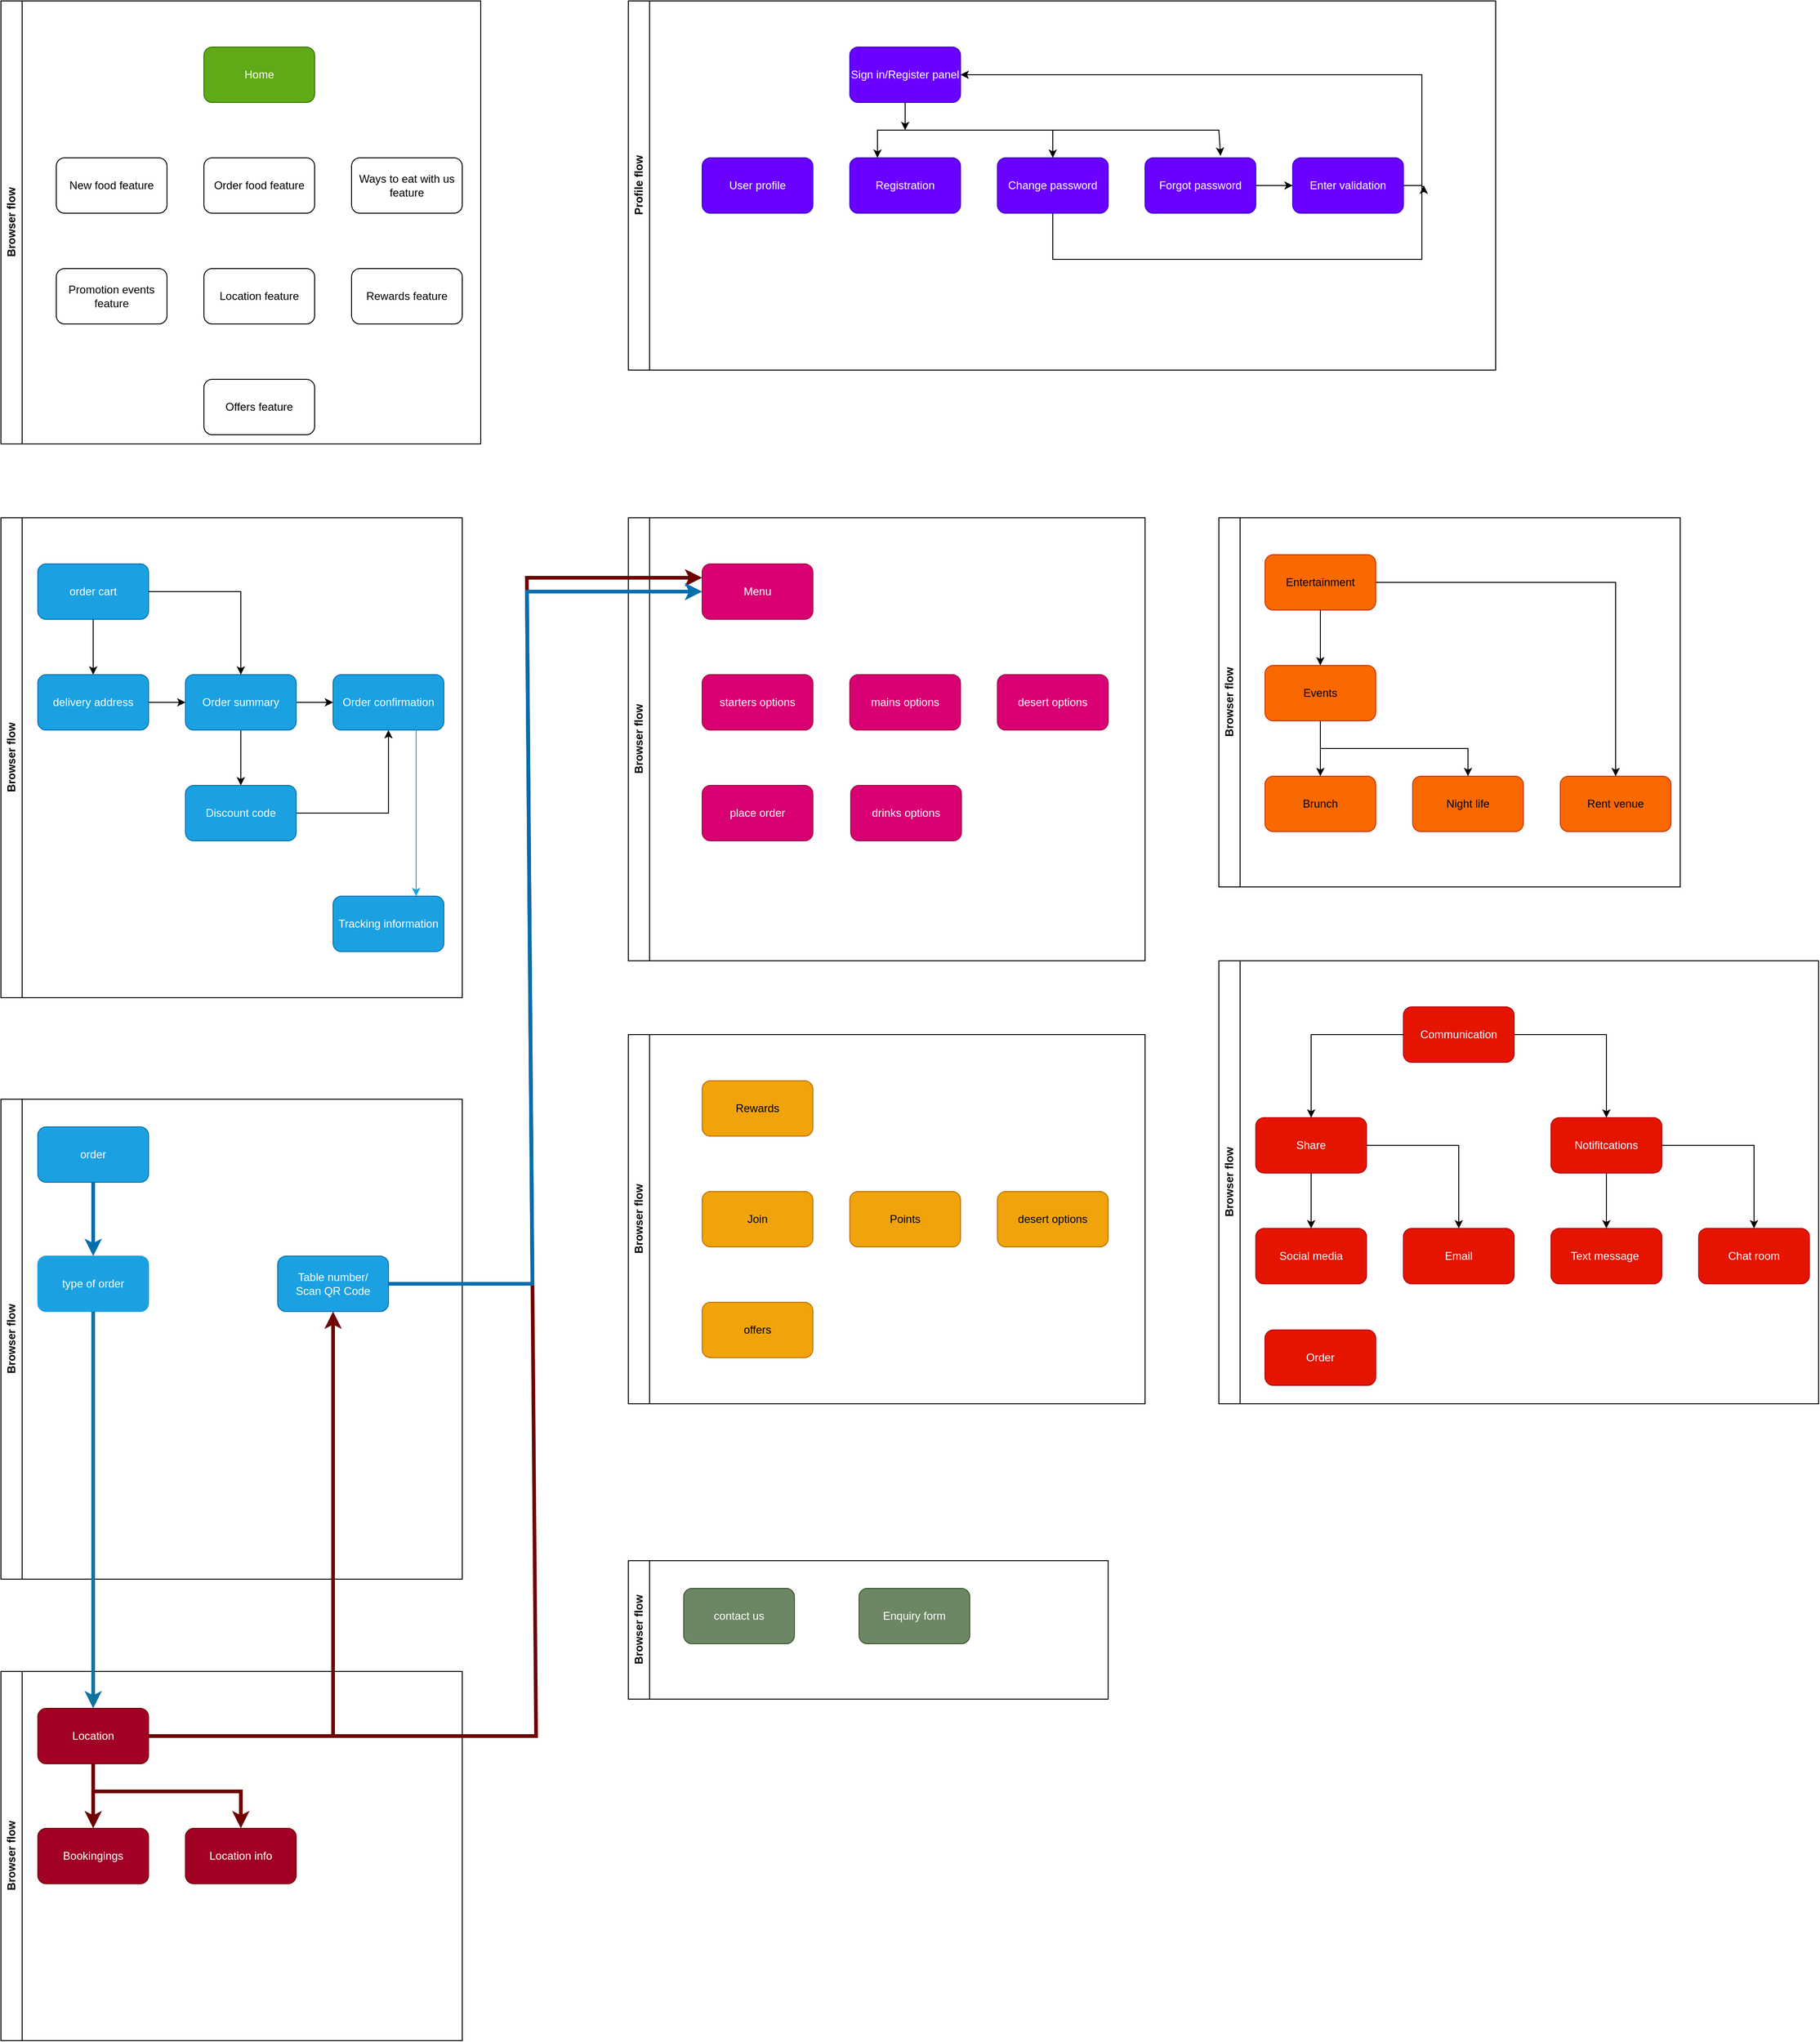 <mxfile version="22.1.21" type="device">
  <diagram name="Page-1" id="BVWzdyNhfs3TEidd_FkI">
    <mxGraphModel dx="1590" dy="2166" grid="1" gridSize="10" guides="1" tooltips="1" connect="1" arrows="1" fold="1" page="1" pageScale="1" pageWidth="827" pageHeight="1169" math="0" shadow="0">
      <root>
        <mxCell id="0" />
        <mxCell id="1" parent="0" />
        <mxCell id="LcC0wvhOLM8QLU7ZE8Cu-2" value="Browser flow" style="swimlane;horizontal=0;whiteSpace=wrap;html=1;" parent="1" vertex="1">
          <mxGeometry x="200" y="480" width="500" height="520" as="geometry" />
        </mxCell>
        <mxCell id="LcC0wvhOLM8QLU7ZE8Cu-40" style="edgeStyle=orthogonalEdgeStyle;rounded=0;orthogonalLoop=1;jettySize=auto;html=1;exitX=0.5;exitY=1;exitDx=0;exitDy=0;entryX=0.5;entryY=0;entryDx=0;entryDy=0;" parent="LcC0wvhOLM8QLU7ZE8Cu-2" source="LcC0wvhOLM8QLU7ZE8Cu-1" target="LcC0wvhOLM8QLU7ZE8Cu-38" edge="1">
          <mxGeometry relative="1" as="geometry" />
        </mxCell>
        <mxCell id="LcC0wvhOLM8QLU7ZE8Cu-1" value="order cart" style="rounded=1;whiteSpace=wrap;html=1;fillColor=#1ba1e2;fontColor=#ffffff;strokeColor=#006EAF;" parent="LcC0wvhOLM8QLU7ZE8Cu-2" vertex="1">
          <mxGeometry x="40" y="50" width="120" height="60" as="geometry" />
        </mxCell>
        <mxCell id="LcC0wvhOLM8QLU7ZE8Cu-41" style="edgeStyle=orthogonalEdgeStyle;rounded=0;orthogonalLoop=1;jettySize=auto;html=1;exitX=1;exitY=0.5;exitDx=0;exitDy=0;entryX=0;entryY=0.5;entryDx=0;entryDy=0;" parent="LcC0wvhOLM8QLU7ZE8Cu-2" source="LcC0wvhOLM8QLU7ZE8Cu-38" target="LcC0wvhOLM8QLU7ZE8Cu-39" edge="1">
          <mxGeometry relative="1" as="geometry" />
        </mxCell>
        <mxCell id="LcC0wvhOLM8QLU7ZE8Cu-38" value="delivery address" style="rounded=1;whiteSpace=wrap;html=1;fillColor=#1ba1e2;fontColor=#ffffff;strokeColor=#006EAF;" parent="LcC0wvhOLM8QLU7ZE8Cu-2" vertex="1">
          <mxGeometry x="40" y="170" width="120" height="60" as="geometry" />
        </mxCell>
        <mxCell id="LcC0wvhOLM8QLU7ZE8Cu-43" style="edgeStyle=orthogonalEdgeStyle;rounded=0;orthogonalLoop=1;jettySize=auto;html=1;exitX=1;exitY=0.5;exitDx=0;exitDy=0;entryX=0;entryY=0.5;entryDx=0;entryDy=0;" parent="LcC0wvhOLM8QLU7ZE8Cu-2" source="LcC0wvhOLM8QLU7ZE8Cu-39" target="LcC0wvhOLM8QLU7ZE8Cu-42" edge="1">
          <mxGeometry relative="1" as="geometry" />
        </mxCell>
        <mxCell id="LcC0wvhOLM8QLU7ZE8Cu-45" style="edgeStyle=orthogonalEdgeStyle;rounded=0;orthogonalLoop=1;jettySize=auto;html=1;exitX=0.5;exitY=1;exitDx=0;exitDy=0;entryX=0.5;entryY=0;entryDx=0;entryDy=0;" parent="LcC0wvhOLM8QLU7ZE8Cu-2" source="LcC0wvhOLM8QLU7ZE8Cu-39" target="LcC0wvhOLM8QLU7ZE8Cu-44" edge="1">
          <mxGeometry relative="1" as="geometry" />
        </mxCell>
        <mxCell id="LcC0wvhOLM8QLU7ZE8Cu-39" value="Order summary" style="rounded=1;whiteSpace=wrap;html=1;fillColor=#1ba1e2;fontColor=#ffffff;strokeColor=#006EAF;" parent="LcC0wvhOLM8QLU7ZE8Cu-2" vertex="1">
          <mxGeometry x="200" y="170" width="120" height="60" as="geometry" />
        </mxCell>
        <mxCell id="LcC0wvhOLM8QLU7ZE8Cu-42" value="Order confirmation" style="rounded=1;whiteSpace=wrap;html=1;fillColor=#1ba1e2;fontColor=#ffffff;strokeColor=#006EAF;" parent="LcC0wvhOLM8QLU7ZE8Cu-2" vertex="1">
          <mxGeometry x="360" y="170" width="120" height="60" as="geometry" />
        </mxCell>
        <mxCell id="LcC0wvhOLM8QLU7ZE8Cu-46" style="edgeStyle=orthogonalEdgeStyle;rounded=0;orthogonalLoop=1;jettySize=auto;html=1;exitX=1;exitY=0.5;exitDx=0;exitDy=0;entryX=0.5;entryY=1;entryDx=0;entryDy=0;" parent="LcC0wvhOLM8QLU7ZE8Cu-2" source="LcC0wvhOLM8QLU7ZE8Cu-44" target="LcC0wvhOLM8QLU7ZE8Cu-42" edge="1">
          <mxGeometry relative="1" as="geometry" />
        </mxCell>
        <mxCell id="LcC0wvhOLM8QLU7ZE8Cu-44" value="Discount code" style="rounded=1;whiteSpace=wrap;html=1;fillColor=#1ba1e2;fontColor=#ffffff;strokeColor=#006EAF;" parent="LcC0wvhOLM8QLU7ZE8Cu-2" vertex="1">
          <mxGeometry x="200" y="290" width="120" height="60" as="geometry" />
        </mxCell>
        <mxCell id="LcC0wvhOLM8QLU7ZE8Cu-111" value="Tracking information" style="rounded=1;whiteSpace=wrap;html=1;fillColor=#1ba1e2;fontColor=#ffffff;strokeColor=#006EAF;" parent="LcC0wvhOLM8QLU7ZE8Cu-2" vertex="1">
          <mxGeometry x="360" y="410" width="120" height="60" as="geometry" />
        </mxCell>
        <mxCell id="LcC0wvhOLM8QLU7ZE8Cu-112" value="" style="endArrow=classic;html=1;rounded=0;entryX=0.75;entryY=0;entryDx=0;entryDy=0;exitX=0.75;exitY=1;exitDx=0;exitDy=0;strokeColor=#1BA1E2;" parent="LcC0wvhOLM8QLU7ZE8Cu-2" source="LcC0wvhOLM8QLU7ZE8Cu-42" target="LcC0wvhOLM8QLU7ZE8Cu-111" edge="1">
          <mxGeometry width="50" height="50" relative="1" as="geometry">
            <mxPoint x="530" y="320" as="sourcePoint" />
            <mxPoint x="580" y="270" as="targetPoint" />
          </mxGeometry>
        </mxCell>
        <mxCell id="GBhF5NDWkhReSz5QS2p8-16" value="" style="endArrow=classic;html=1;rounded=0;entryX=0.5;entryY=0;entryDx=0;entryDy=0;exitX=1;exitY=0.5;exitDx=0;exitDy=0;" edge="1" parent="LcC0wvhOLM8QLU7ZE8Cu-2" source="LcC0wvhOLM8QLU7ZE8Cu-1" target="LcC0wvhOLM8QLU7ZE8Cu-39">
          <mxGeometry width="50" height="50" relative="1" as="geometry">
            <mxPoint x="410" y="200" as="sourcePoint" />
            <mxPoint x="460" y="150" as="targetPoint" />
            <Array as="points">
              <mxPoint x="260" y="80" />
            </Array>
          </mxGeometry>
        </mxCell>
        <mxCell id="LcC0wvhOLM8QLU7ZE8Cu-3" value="Profile flow" style="swimlane;horizontal=0;whiteSpace=wrap;html=1;" parent="1" vertex="1">
          <mxGeometry x="880" y="-80" width="940" height="400" as="geometry" />
        </mxCell>
        <mxCell id="LcC0wvhOLM8QLU7ZE8Cu-18" style="edgeStyle=orthogonalEdgeStyle;rounded=0;orthogonalLoop=1;jettySize=auto;html=1;exitX=0.5;exitY=1;exitDx=0;exitDy=0;" parent="LcC0wvhOLM8QLU7ZE8Cu-3" source="LcC0wvhOLM8QLU7ZE8Cu-10" edge="1">
          <mxGeometry relative="1" as="geometry">
            <mxPoint x="300" y="140" as="targetPoint" />
          </mxGeometry>
        </mxCell>
        <mxCell id="LcC0wvhOLM8QLU7ZE8Cu-10" value="Sign in/Register panel" style="rounded=1;whiteSpace=wrap;html=1;fillColor=#6a00ff;fontColor=#ffffff;strokeColor=#3700CC;" parent="LcC0wvhOLM8QLU7ZE8Cu-3" vertex="1">
          <mxGeometry x="240" y="50" width="120" height="60" as="geometry" />
        </mxCell>
        <mxCell id="LcC0wvhOLM8QLU7ZE8Cu-11" value="User profile" style="rounded=1;whiteSpace=wrap;html=1;fillColor=#6a00ff;fontColor=#ffffff;strokeColor=#3700CC;" parent="LcC0wvhOLM8QLU7ZE8Cu-3" vertex="1">
          <mxGeometry x="80" y="170" width="120" height="60" as="geometry" />
        </mxCell>
        <mxCell id="LcC0wvhOLM8QLU7ZE8Cu-12" value="Registration" style="rounded=1;whiteSpace=wrap;html=1;fillColor=#6a00ff;fontColor=#ffffff;strokeColor=#3700CC;" parent="LcC0wvhOLM8QLU7ZE8Cu-3" vertex="1">
          <mxGeometry x="240" y="170" width="120" height="60" as="geometry" />
        </mxCell>
        <mxCell id="LcC0wvhOLM8QLU7ZE8Cu-47" style="edgeStyle=orthogonalEdgeStyle;rounded=0;orthogonalLoop=1;jettySize=auto;html=1;exitX=0.5;exitY=1;exitDx=0;exitDy=0;" parent="LcC0wvhOLM8QLU7ZE8Cu-3" source="LcC0wvhOLM8QLU7ZE8Cu-13" edge="1">
          <mxGeometry relative="1" as="geometry">
            <mxPoint x="862.105" y="200" as="targetPoint" />
            <Array as="points">
              <mxPoint x="460" y="280" />
              <mxPoint x="860" y="280" />
              <mxPoint x="860" y="201" />
              <mxPoint x="862" y="201" />
            </Array>
          </mxGeometry>
        </mxCell>
        <mxCell id="LcC0wvhOLM8QLU7ZE8Cu-13" value="Change password" style="rounded=1;whiteSpace=wrap;html=1;fillColor=#6a00ff;fontColor=#ffffff;strokeColor=#3700CC;" parent="LcC0wvhOLM8QLU7ZE8Cu-3" vertex="1">
          <mxGeometry x="400" y="170" width="120" height="60" as="geometry" />
        </mxCell>
        <mxCell id="LcC0wvhOLM8QLU7ZE8Cu-21" style="edgeStyle=orthogonalEdgeStyle;rounded=0;orthogonalLoop=1;jettySize=auto;html=1;exitX=1;exitY=0.5;exitDx=0;exitDy=0;entryX=0;entryY=0.5;entryDx=0;entryDy=0;" parent="LcC0wvhOLM8QLU7ZE8Cu-3" source="LcC0wvhOLM8QLU7ZE8Cu-14" target="LcC0wvhOLM8QLU7ZE8Cu-16" edge="1">
          <mxGeometry relative="1" as="geometry" />
        </mxCell>
        <mxCell id="LcC0wvhOLM8QLU7ZE8Cu-14" value="Forgot password" style="rounded=1;whiteSpace=wrap;html=1;fillColor=#6a00ff;fontColor=#ffffff;strokeColor=#3700CC;" parent="LcC0wvhOLM8QLU7ZE8Cu-3" vertex="1">
          <mxGeometry x="560" y="170" width="120" height="60" as="geometry" />
        </mxCell>
        <mxCell id="LcC0wvhOLM8QLU7ZE8Cu-17" style="edgeStyle=orthogonalEdgeStyle;rounded=0;orthogonalLoop=1;jettySize=auto;html=1;exitX=1;exitY=0.5;exitDx=0;exitDy=0;entryX=1;entryY=0.5;entryDx=0;entryDy=0;" parent="LcC0wvhOLM8QLU7ZE8Cu-3" source="LcC0wvhOLM8QLU7ZE8Cu-16" target="LcC0wvhOLM8QLU7ZE8Cu-10" edge="1">
          <mxGeometry relative="1" as="geometry">
            <mxPoint x="880" y="80" as="targetPoint" />
          </mxGeometry>
        </mxCell>
        <mxCell id="LcC0wvhOLM8QLU7ZE8Cu-16" value="Enter validation" style="rounded=1;whiteSpace=wrap;html=1;fillColor=#6a00ff;fontColor=#ffffff;strokeColor=#3700CC;" parent="LcC0wvhOLM8QLU7ZE8Cu-3" vertex="1">
          <mxGeometry x="720" y="170" width="120" height="60" as="geometry" />
        </mxCell>
        <mxCell id="LcC0wvhOLM8QLU7ZE8Cu-22" value="" style="endArrow=classic;html=1;rounded=0;entryX=0.25;entryY=0;entryDx=0;entryDy=0;exitX=0.682;exitY=-0.036;exitDx=0;exitDy=0;exitPerimeter=0;startArrow=classic;startFill=1;" parent="LcC0wvhOLM8QLU7ZE8Cu-3" source="LcC0wvhOLM8QLU7ZE8Cu-14" target="LcC0wvhOLM8QLU7ZE8Cu-12" edge="1">
          <mxGeometry width="50" height="50" relative="1" as="geometry">
            <mxPoint x="160" y="240" as="sourcePoint" />
            <mxPoint x="210" y="190" as="targetPoint" />
            <Array as="points">
              <mxPoint x="640" y="140" />
              <mxPoint x="270" y="140" />
            </Array>
          </mxGeometry>
        </mxCell>
        <mxCell id="LcC0wvhOLM8QLU7ZE8Cu-27" value="Browser flow" style="swimlane;horizontal=0;whiteSpace=wrap;html=1;" parent="1" vertex="1">
          <mxGeometry x="200" y="-80" width="520" height="480" as="geometry" />
        </mxCell>
        <mxCell id="LcC0wvhOLM8QLU7ZE8Cu-28" value="New food feature" style="rounded=1;whiteSpace=wrap;html=1;" parent="LcC0wvhOLM8QLU7ZE8Cu-27" vertex="1">
          <mxGeometry x="60" y="170" width="120" height="60" as="geometry" />
        </mxCell>
        <mxCell id="LcC0wvhOLM8QLU7ZE8Cu-29" value="Home" style="rounded=1;whiteSpace=wrap;html=1;fillColor=#60a917;fontColor=#ffffff;strokeColor=#2D7600;" parent="LcC0wvhOLM8QLU7ZE8Cu-27" vertex="1">
          <mxGeometry x="220" y="50" width="120" height="60" as="geometry" />
        </mxCell>
        <mxCell id="LcC0wvhOLM8QLU7ZE8Cu-30" value="Order food feature" style="rounded=1;whiteSpace=wrap;html=1;" parent="LcC0wvhOLM8QLU7ZE8Cu-27" vertex="1">
          <mxGeometry x="220" y="170" width="120" height="60" as="geometry" />
        </mxCell>
        <mxCell id="LcC0wvhOLM8QLU7ZE8Cu-31" value="Ways to eat with us feature" style="rounded=1;whiteSpace=wrap;html=1;" parent="LcC0wvhOLM8QLU7ZE8Cu-27" vertex="1">
          <mxGeometry x="380" y="170" width="120" height="60" as="geometry" />
        </mxCell>
        <mxCell id="LcC0wvhOLM8QLU7ZE8Cu-32" value="Promotion events feature" style="rounded=1;whiteSpace=wrap;html=1;" parent="LcC0wvhOLM8QLU7ZE8Cu-27" vertex="1">
          <mxGeometry x="60" y="290" width="120" height="60" as="geometry" />
        </mxCell>
        <mxCell id="LcC0wvhOLM8QLU7ZE8Cu-33" value="Location feature" style="rounded=1;whiteSpace=wrap;html=1;" parent="LcC0wvhOLM8QLU7ZE8Cu-27" vertex="1">
          <mxGeometry x="220" y="290" width="120" height="60" as="geometry" />
        </mxCell>
        <mxCell id="LcC0wvhOLM8QLU7ZE8Cu-34" value="Rewards feature" style="rounded=1;whiteSpace=wrap;html=1;" parent="LcC0wvhOLM8QLU7ZE8Cu-27" vertex="1">
          <mxGeometry x="380" y="290" width="120" height="60" as="geometry" />
        </mxCell>
        <mxCell id="LcC0wvhOLM8QLU7ZE8Cu-37" value="Offers feature" style="rounded=1;whiteSpace=wrap;html=1;" parent="LcC0wvhOLM8QLU7ZE8Cu-27" vertex="1">
          <mxGeometry x="220" y="410" width="120" height="60" as="geometry" />
        </mxCell>
        <mxCell id="LcC0wvhOLM8QLU7ZE8Cu-48" value="" style="endArrow=classic;html=1;rounded=0;entryX=0.5;entryY=0;entryDx=0;entryDy=0;" parent="1" target="LcC0wvhOLM8QLU7ZE8Cu-13" edge="1">
          <mxGeometry width="50" height="50" relative="1" as="geometry">
            <mxPoint x="1340" y="60" as="sourcePoint" />
            <mxPoint x="1200" y="120" as="targetPoint" />
          </mxGeometry>
        </mxCell>
        <mxCell id="LcC0wvhOLM8QLU7ZE8Cu-49" value="Browser flow" style="swimlane;horizontal=0;whiteSpace=wrap;html=1;" parent="1" vertex="1">
          <mxGeometry x="880" y="480" width="560" height="480" as="geometry" />
        </mxCell>
        <mxCell id="LcC0wvhOLM8QLU7ZE8Cu-50" value="starters options" style="rounded=1;whiteSpace=wrap;html=1;fillColor=#d80073;fontColor=#ffffff;strokeColor=#A50040;" parent="LcC0wvhOLM8QLU7ZE8Cu-49" vertex="1">
          <mxGeometry x="80" y="170" width="120" height="60" as="geometry" />
        </mxCell>
        <mxCell id="LcC0wvhOLM8QLU7ZE8Cu-51" value="Menu" style="rounded=1;whiteSpace=wrap;html=1;fillColor=#d80073;fontColor=#ffffff;strokeColor=#A50040;" parent="LcC0wvhOLM8QLU7ZE8Cu-49" vertex="1">
          <mxGeometry x="80" y="50" width="120" height="60" as="geometry" />
        </mxCell>
        <mxCell id="LcC0wvhOLM8QLU7ZE8Cu-52" value="mains options" style="rounded=1;whiteSpace=wrap;html=1;fillColor=#d80073;fontColor=#ffffff;strokeColor=#A50040;" parent="LcC0wvhOLM8QLU7ZE8Cu-49" vertex="1">
          <mxGeometry x="240" y="170" width="120" height="60" as="geometry" />
        </mxCell>
        <mxCell id="LcC0wvhOLM8QLU7ZE8Cu-53" value="desert options" style="rounded=1;whiteSpace=wrap;html=1;fillColor=#d80073;fontColor=#ffffff;strokeColor=#A50040;" parent="LcC0wvhOLM8QLU7ZE8Cu-49" vertex="1">
          <mxGeometry x="400" y="170" width="120" height="60" as="geometry" />
        </mxCell>
        <mxCell id="LcC0wvhOLM8QLU7ZE8Cu-110" value="place order" style="rounded=1;whiteSpace=wrap;html=1;fillColor=#d80073;fontColor=#ffffff;strokeColor=#A50040;" parent="LcC0wvhOLM8QLU7ZE8Cu-49" vertex="1">
          <mxGeometry x="80" y="290" width="120" height="60" as="geometry" />
        </mxCell>
        <mxCell id="GBhF5NDWkhReSz5QS2p8-32" value="drinks options" style="rounded=1;whiteSpace=wrap;html=1;fillColor=#d80073;fontColor=#ffffff;strokeColor=#A50040;" vertex="1" parent="LcC0wvhOLM8QLU7ZE8Cu-49">
          <mxGeometry x="241" y="290" width="120" height="60" as="geometry" />
        </mxCell>
        <mxCell id="LcC0wvhOLM8QLU7ZE8Cu-58" value="Browser flow" style="swimlane;horizontal=0;whiteSpace=wrap;html=1;" parent="1" vertex="1">
          <mxGeometry x="200" y="1730" width="500" height="400" as="geometry" />
        </mxCell>
        <mxCell id="LcC0wvhOLM8QLU7ZE8Cu-59" style="edgeStyle=orthogonalEdgeStyle;rounded=0;orthogonalLoop=1;jettySize=auto;html=1;exitX=0.5;exitY=1;exitDx=0;exitDy=0;entryX=0.5;entryY=0;entryDx=0;entryDy=0;strokeWidth=4;fillColor=#a20025;strokeColor=#6F0000;" parent="LcC0wvhOLM8QLU7ZE8Cu-58" source="LcC0wvhOLM8QLU7ZE8Cu-60" target="LcC0wvhOLM8QLU7ZE8Cu-62" edge="1">
          <mxGeometry relative="1" as="geometry" />
        </mxCell>
        <mxCell id="LcC0wvhOLM8QLU7ZE8Cu-60" value="Location" style="rounded=1;whiteSpace=wrap;html=1;fillColor=#a20025;fontColor=#ffffff;strokeColor=#6F0000;" parent="LcC0wvhOLM8QLU7ZE8Cu-58" vertex="1">
          <mxGeometry x="40" y="40" width="120" height="60" as="geometry" />
        </mxCell>
        <mxCell id="LcC0wvhOLM8QLU7ZE8Cu-62" value="Bookingings" style="rounded=1;whiteSpace=wrap;html=1;fillColor=#a20025;fontColor=#ffffff;strokeColor=#6F0000;" parent="LcC0wvhOLM8QLU7ZE8Cu-58" vertex="1">
          <mxGeometry x="40" y="170" width="120" height="60" as="geometry" />
        </mxCell>
        <mxCell id="LcC0wvhOLM8QLU7ZE8Cu-65" value="Location info" style="rounded=1;whiteSpace=wrap;html=1;fillColor=#a20025;fontColor=#ffffff;strokeColor=#6F0000;" parent="LcC0wvhOLM8QLU7ZE8Cu-58" vertex="1">
          <mxGeometry x="200" y="170" width="120" height="60" as="geometry" />
        </mxCell>
        <mxCell id="LcC0wvhOLM8QLU7ZE8Cu-69" value="" style="endArrow=classic;html=1;rounded=0;entryX=0.5;entryY=0;entryDx=0;entryDy=0;exitX=0.5;exitY=1;exitDx=0;exitDy=0;strokeWidth=4;fillColor=#a20025;strokeColor=#6F0000;" parent="LcC0wvhOLM8QLU7ZE8Cu-58" target="LcC0wvhOLM8QLU7ZE8Cu-65" edge="1" source="LcC0wvhOLM8QLU7ZE8Cu-60">
          <mxGeometry width="50" height="50" relative="1" as="geometry">
            <mxPoint x="100" y="130" as="sourcePoint" />
            <mxPoint x="470" y="160" as="targetPoint" />
            <Array as="points">
              <mxPoint x="100" y="130" />
              <mxPoint x="260" y="130" />
            </Array>
          </mxGeometry>
        </mxCell>
        <mxCell id="LcC0wvhOLM8QLU7ZE8Cu-72" value="Browser flow" style="swimlane;horizontal=0;whiteSpace=wrap;html=1;" parent="1" vertex="1">
          <mxGeometry x="880" y="1040" width="560" height="400" as="geometry" />
        </mxCell>
        <mxCell id="LcC0wvhOLM8QLU7ZE8Cu-73" value="Join" style="rounded=1;whiteSpace=wrap;html=1;fillColor=#f0a30a;fontColor=#000000;strokeColor=#BD7000;" parent="LcC0wvhOLM8QLU7ZE8Cu-72" vertex="1">
          <mxGeometry x="80" y="170" width="120" height="60" as="geometry" />
        </mxCell>
        <mxCell id="LcC0wvhOLM8QLU7ZE8Cu-74" value="Rewards" style="rounded=1;whiteSpace=wrap;html=1;fillColor=#f0a30a;fontColor=#000000;strokeColor=#BD7000;" parent="LcC0wvhOLM8QLU7ZE8Cu-72" vertex="1">
          <mxGeometry x="80" y="50" width="120" height="60" as="geometry" />
        </mxCell>
        <mxCell id="LcC0wvhOLM8QLU7ZE8Cu-75" value="Points" style="rounded=1;whiteSpace=wrap;html=1;fillColor=#f0a30a;fontColor=#000000;strokeColor=#BD7000;" parent="LcC0wvhOLM8QLU7ZE8Cu-72" vertex="1">
          <mxGeometry x="240" y="170" width="120" height="60" as="geometry" />
        </mxCell>
        <mxCell id="LcC0wvhOLM8QLU7ZE8Cu-76" value="desert options" style="rounded=1;whiteSpace=wrap;html=1;fillColor=#f0a30a;fontColor=#000000;strokeColor=#BD7000;" parent="LcC0wvhOLM8QLU7ZE8Cu-72" vertex="1">
          <mxGeometry x="400" y="170" width="120" height="60" as="geometry" />
        </mxCell>
        <mxCell id="LcC0wvhOLM8QLU7ZE8Cu-77" value="offers" style="rounded=1;whiteSpace=wrap;html=1;fillColor=#f0a30a;fontColor=#000000;strokeColor=#BD7000;" parent="LcC0wvhOLM8QLU7ZE8Cu-72" vertex="1">
          <mxGeometry x="80" y="290" width="120" height="60" as="geometry" />
        </mxCell>
        <mxCell id="LcC0wvhOLM8QLU7ZE8Cu-81" value="Browser flow" style="swimlane;horizontal=0;whiteSpace=wrap;html=1;" parent="1" vertex="1">
          <mxGeometry x="1520" y="480" width="500" height="400" as="geometry" />
        </mxCell>
        <mxCell id="LcC0wvhOLM8QLU7ZE8Cu-82" style="edgeStyle=orthogonalEdgeStyle;rounded=0;orthogonalLoop=1;jettySize=auto;html=1;exitX=0.5;exitY=1;exitDx=0;exitDy=0;entryX=0.5;entryY=0;entryDx=0;entryDy=0;" parent="LcC0wvhOLM8QLU7ZE8Cu-81" source="LcC0wvhOLM8QLU7ZE8Cu-83" target="LcC0wvhOLM8QLU7ZE8Cu-85" edge="1">
          <mxGeometry relative="1" as="geometry" />
        </mxCell>
        <mxCell id="LcC0wvhOLM8QLU7ZE8Cu-83" value="Events" style="rounded=1;whiteSpace=wrap;html=1;fillColor=#fa6800;fontColor=#000000;strokeColor=#C73500;" parent="LcC0wvhOLM8QLU7ZE8Cu-81" vertex="1">
          <mxGeometry x="50" y="160" width="120" height="60" as="geometry" />
        </mxCell>
        <mxCell id="LcC0wvhOLM8QLU7ZE8Cu-85" value="Brunch" style="rounded=1;whiteSpace=wrap;html=1;fillColor=#fa6800;fontColor=#000000;strokeColor=#C73500;" parent="LcC0wvhOLM8QLU7ZE8Cu-81" vertex="1">
          <mxGeometry x="50" y="280" width="120" height="60" as="geometry" />
        </mxCell>
        <mxCell id="LcC0wvhOLM8QLU7ZE8Cu-88" value="Night life" style="rounded=1;whiteSpace=wrap;html=1;fillColor=#fa6800;fontColor=#000000;strokeColor=#C73500;" parent="LcC0wvhOLM8QLU7ZE8Cu-81" vertex="1">
          <mxGeometry x="210" y="280" width="120" height="60" as="geometry" />
        </mxCell>
        <mxCell id="LcC0wvhOLM8QLU7ZE8Cu-89" value="Rent venue" style="rounded=1;whiteSpace=wrap;html=1;fillColor=#fa6800;fontColor=#000000;strokeColor=#C73500;" parent="LcC0wvhOLM8QLU7ZE8Cu-81" vertex="1">
          <mxGeometry x="370" y="280" width="120" height="60" as="geometry" />
        </mxCell>
        <mxCell id="LcC0wvhOLM8QLU7ZE8Cu-92" value="" style="endArrow=classic;html=1;rounded=0;entryX=0.5;entryY=0;entryDx=0;entryDy=0;" parent="LcC0wvhOLM8QLU7ZE8Cu-81" target="LcC0wvhOLM8QLU7ZE8Cu-88" edge="1">
          <mxGeometry width="50" height="50" relative="1" as="geometry">
            <mxPoint x="110" y="250" as="sourcePoint" />
            <mxPoint x="230" y="260" as="targetPoint" />
            <Array as="points">
              <mxPoint x="270" y="250" />
            </Array>
          </mxGeometry>
        </mxCell>
        <mxCell id="LcC0wvhOLM8QLU7ZE8Cu-94" value="" style="endArrow=classic;html=1;rounded=0;entryX=0.5;entryY=0;entryDx=0;entryDy=0;exitX=1;exitY=0.5;exitDx=0;exitDy=0;" parent="LcC0wvhOLM8QLU7ZE8Cu-81" target="LcC0wvhOLM8QLU7ZE8Cu-89" edge="1" source="LcC0wvhOLM8QLU7ZE8Cu-106">
          <mxGeometry width="50" height="50" relative="1" as="geometry">
            <mxPoint x="270" y="250" as="sourcePoint" />
            <mxPoint x="230" y="260" as="targetPoint" />
            <Array as="points">
              <mxPoint x="430" y="70" />
              <mxPoint x="430" y="250" />
            </Array>
          </mxGeometry>
        </mxCell>
        <mxCell id="LcC0wvhOLM8QLU7ZE8Cu-106" value="Entertainment" style="rounded=1;whiteSpace=wrap;html=1;fillColor=#fa6800;fontColor=#000000;strokeColor=#C73500;" parent="LcC0wvhOLM8QLU7ZE8Cu-81" vertex="1">
          <mxGeometry x="50" y="40" width="120" height="60" as="geometry" />
        </mxCell>
        <mxCell id="LcC0wvhOLM8QLU7ZE8Cu-107" value="" style="endArrow=classic;html=1;rounded=0;entryX=0.5;entryY=0;entryDx=0;entryDy=0;exitX=0.5;exitY=1;exitDx=0;exitDy=0;" parent="LcC0wvhOLM8QLU7ZE8Cu-81" source="LcC0wvhOLM8QLU7ZE8Cu-106" target="LcC0wvhOLM8QLU7ZE8Cu-83" edge="1">
          <mxGeometry width="50" height="50" relative="1" as="geometry">
            <mxPoint x="170" y="350" as="sourcePoint" />
            <mxPoint x="220" y="300" as="targetPoint" />
          </mxGeometry>
        </mxCell>
        <mxCell id="LcC0wvhOLM8QLU7ZE8Cu-96" value="Browser flow" style="swimlane;horizontal=0;whiteSpace=wrap;html=1;" parent="1" vertex="1">
          <mxGeometry x="1520" y="960" width="650" height="480" as="geometry" />
        </mxCell>
        <mxCell id="LcC0wvhOLM8QLU7ZE8Cu-97" style="edgeStyle=orthogonalEdgeStyle;rounded=0;orthogonalLoop=1;jettySize=auto;html=1;exitX=0.5;exitY=1;exitDx=0;exitDy=0;entryX=0.5;entryY=0;entryDx=0;entryDy=0;" parent="LcC0wvhOLM8QLU7ZE8Cu-96" source="LcC0wvhOLM8QLU7ZE8Cu-98" target="LcC0wvhOLM8QLU7ZE8Cu-99" edge="1">
          <mxGeometry relative="1" as="geometry" />
        </mxCell>
        <mxCell id="LcC0wvhOLM8QLU7ZE8Cu-98" value="Share" style="rounded=1;whiteSpace=wrap;html=1;fillColor=#e51400;fontColor=#ffffff;strokeColor=#B20000;" parent="LcC0wvhOLM8QLU7ZE8Cu-96" vertex="1">
          <mxGeometry x="40" y="170" width="120" height="60" as="geometry" />
        </mxCell>
        <mxCell id="LcC0wvhOLM8QLU7ZE8Cu-99" value="Social media" style="rounded=1;whiteSpace=wrap;html=1;fillColor=#e51400;fontColor=#ffffff;strokeColor=#B20000;" parent="LcC0wvhOLM8QLU7ZE8Cu-96" vertex="1">
          <mxGeometry x="40" y="290" width="120" height="60" as="geometry" />
        </mxCell>
        <mxCell id="LcC0wvhOLM8QLU7ZE8Cu-100" value="Email" style="rounded=1;whiteSpace=wrap;html=1;fillColor=#e51400;fontColor=#ffffff;strokeColor=#B20000;" parent="LcC0wvhOLM8QLU7ZE8Cu-96" vertex="1">
          <mxGeometry x="200" y="290" width="120" height="60" as="geometry" />
        </mxCell>
        <mxCell id="LcC0wvhOLM8QLU7ZE8Cu-101" value="Text message&amp;nbsp;" style="rounded=1;whiteSpace=wrap;html=1;fillColor=#e51400;fontColor=#ffffff;strokeColor=#B20000;" parent="LcC0wvhOLM8QLU7ZE8Cu-96" vertex="1">
          <mxGeometry x="360" y="290" width="120" height="60" as="geometry" />
        </mxCell>
        <mxCell id="LcC0wvhOLM8QLU7ZE8Cu-102" value="Notifitcations" style="rounded=1;whiteSpace=wrap;html=1;fillColor=#e51400;fontColor=#ffffff;strokeColor=#B20000;" parent="LcC0wvhOLM8QLU7ZE8Cu-96" vertex="1">
          <mxGeometry x="360" y="170" width="120" height="60" as="geometry" />
        </mxCell>
        <mxCell id="LcC0wvhOLM8QLU7ZE8Cu-103" value="Communication" style="rounded=1;whiteSpace=wrap;html=1;fillColor=#e51400;fontColor=#ffffff;strokeColor=#B20000;" parent="LcC0wvhOLM8QLU7ZE8Cu-96" vertex="1">
          <mxGeometry x="200" y="50" width="120" height="60" as="geometry" />
        </mxCell>
        <mxCell id="LcC0wvhOLM8QLU7ZE8Cu-104" value="" style="endArrow=classic;html=1;rounded=0;entryX=0.5;entryY=0;entryDx=0;entryDy=0;exitX=1;exitY=0.5;exitDx=0;exitDy=0;" parent="LcC0wvhOLM8QLU7ZE8Cu-96" source="LcC0wvhOLM8QLU7ZE8Cu-103" target="LcC0wvhOLM8QLU7ZE8Cu-102" edge="1">
          <mxGeometry width="50" height="50" relative="1" as="geometry">
            <mxPoint x="170" y="-50" as="sourcePoint" />
            <mxPoint x="220" y="-100" as="targetPoint" />
            <Array as="points">
              <mxPoint x="420" y="80" />
            </Array>
          </mxGeometry>
        </mxCell>
        <mxCell id="LcC0wvhOLM8QLU7ZE8Cu-105" value="" style="endArrow=classic;html=1;rounded=0;entryX=0.5;entryY=0;entryDx=0;entryDy=0;exitX=0;exitY=0.5;exitDx=0;exitDy=0;" parent="LcC0wvhOLM8QLU7ZE8Cu-96" source="LcC0wvhOLM8QLU7ZE8Cu-103" target="LcC0wvhOLM8QLU7ZE8Cu-98" edge="1">
          <mxGeometry width="50" height="50" relative="1" as="geometry">
            <mxPoint x="170" y="-50" as="sourcePoint" />
            <mxPoint x="220" y="-100" as="targetPoint" />
            <Array as="points">
              <mxPoint x="100" y="80" />
            </Array>
          </mxGeometry>
        </mxCell>
        <mxCell id="LcC0wvhOLM8QLU7ZE8Cu-108" value="" style="endArrow=classic;html=1;rounded=0;entryX=0.5;entryY=0;entryDx=0;entryDy=0;exitX=0.5;exitY=1;exitDx=0;exitDy=0;" parent="LcC0wvhOLM8QLU7ZE8Cu-96" source="LcC0wvhOLM8QLU7ZE8Cu-102" target="LcC0wvhOLM8QLU7ZE8Cu-101" edge="1">
          <mxGeometry width="50" height="50" relative="1" as="geometry">
            <mxPoint x="170" y="320" as="sourcePoint" />
            <mxPoint x="220" y="270" as="targetPoint" />
          </mxGeometry>
        </mxCell>
        <mxCell id="LcC0wvhOLM8QLU7ZE8Cu-113" value="Chat room" style="rounded=1;whiteSpace=wrap;html=1;fillColor=#e51400;fontColor=#ffffff;strokeColor=#B20000;" parent="LcC0wvhOLM8QLU7ZE8Cu-96" vertex="1">
          <mxGeometry x="520" y="290" width="120" height="60" as="geometry" />
        </mxCell>
        <mxCell id="LcC0wvhOLM8QLU7ZE8Cu-114" value="" style="endArrow=classic;html=1;rounded=0;entryX=0.5;entryY=0;entryDx=0;entryDy=0;exitX=1;exitY=0.5;exitDx=0;exitDy=0;" parent="LcC0wvhOLM8QLU7ZE8Cu-96" source="LcC0wvhOLM8QLU7ZE8Cu-102" target="LcC0wvhOLM8QLU7ZE8Cu-113" edge="1">
          <mxGeometry width="50" height="50" relative="1" as="geometry">
            <mxPoint x="90" y="390" as="sourcePoint" />
            <mxPoint x="140" y="340" as="targetPoint" />
            <Array as="points">
              <mxPoint x="580" y="200" />
            </Array>
          </mxGeometry>
        </mxCell>
        <mxCell id="LcC0wvhOLM8QLU7ZE8Cu-115" value="" style="endArrow=classic;html=1;rounded=0;entryX=0.5;entryY=0;entryDx=0;entryDy=0;exitX=1;exitY=0.5;exitDx=0;exitDy=0;" parent="LcC0wvhOLM8QLU7ZE8Cu-96" source="LcC0wvhOLM8QLU7ZE8Cu-98" target="LcC0wvhOLM8QLU7ZE8Cu-100" edge="1">
          <mxGeometry width="50" height="50" relative="1" as="geometry">
            <mxPoint x="90" y="270" as="sourcePoint" />
            <mxPoint x="140" y="220" as="targetPoint" />
            <Array as="points">
              <mxPoint x="260" y="200" />
            </Array>
          </mxGeometry>
        </mxCell>
        <mxCell id="GBhF5NDWkhReSz5QS2p8-31" value="Order" style="rounded=1;whiteSpace=wrap;html=1;fillColor=#e51400;fontColor=#ffffff;strokeColor=#B20000;" vertex="1" parent="LcC0wvhOLM8QLU7ZE8Cu-96">
          <mxGeometry x="50" y="400" width="120" height="60" as="geometry" />
        </mxCell>
        <mxCell id="GBhF5NDWkhReSz5QS2p8-1" value="Browser flow" style="swimlane;horizontal=0;whiteSpace=wrap;html=1;" vertex="1" parent="1">
          <mxGeometry x="200" y="1110" width="500" height="520" as="geometry" />
        </mxCell>
        <mxCell id="GBhF5NDWkhReSz5QS2p8-2" style="edgeStyle=orthogonalEdgeStyle;rounded=0;orthogonalLoop=1;jettySize=auto;html=1;exitX=0.5;exitY=1;exitDx=0;exitDy=0;entryX=0.5;entryY=0;entryDx=0;entryDy=0;strokeWidth=4;fillColor=#1ba1e2;strokeColor=#006EAF;" edge="1" parent="GBhF5NDWkhReSz5QS2p8-1" source="GBhF5NDWkhReSz5QS2p8-3" target="GBhF5NDWkhReSz5QS2p8-5">
          <mxGeometry relative="1" as="geometry" />
        </mxCell>
        <mxCell id="GBhF5NDWkhReSz5QS2p8-3" value="order" style="rounded=1;whiteSpace=wrap;html=1;fillColor=#1ba1e2;fontColor=#ffffff;strokeColor=#006EAF;" vertex="1" parent="GBhF5NDWkhReSz5QS2p8-1">
          <mxGeometry x="40" y="30" width="120" height="60" as="geometry" />
        </mxCell>
        <mxCell id="GBhF5NDWkhReSz5QS2p8-5" value="type of order" style="rounded=1;whiteSpace=wrap;html=1;fillColor=#1ba1e2;fontColor=#ffffff;strokeColor=#1BA1E2;" vertex="1" parent="GBhF5NDWkhReSz5QS2p8-1">
          <mxGeometry x="40" y="170" width="120" height="60" as="geometry" />
        </mxCell>
        <mxCell id="GBhF5NDWkhReSz5QS2p8-15" value="Table number/&lt;br&gt;Scan QR Code" style="rounded=1;whiteSpace=wrap;html=1;fillColor=#1ba1e2;fontColor=#ffffff;strokeColor=#006EAF;" vertex="1" parent="GBhF5NDWkhReSz5QS2p8-1">
          <mxGeometry x="300" y="170" width="120" height="60" as="geometry" />
        </mxCell>
        <mxCell id="GBhF5NDWkhReSz5QS2p8-17" value="" style="endArrow=classic;html=1;rounded=0;entryX=0.5;entryY=0;entryDx=0;entryDy=0;exitX=0.5;exitY=1;exitDx=0;exitDy=0;strokeWidth=4;fillColor=#b1ddf0;strokeColor=#10739e;" edge="1" parent="1" source="GBhF5NDWkhReSz5QS2p8-5" target="LcC0wvhOLM8QLU7ZE8Cu-60">
          <mxGeometry width="50" height="50" relative="1" as="geometry">
            <mxPoint x="610" y="1470" as="sourcePoint" />
            <mxPoint x="660" y="1420" as="targetPoint" />
          </mxGeometry>
        </mxCell>
        <mxCell id="GBhF5NDWkhReSz5QS2p8-18" value="" style="endArrow=classic;html=1;rounded=0;exitX=1;exitY=0.5;exitDx=0;exitDy=0;entryX=0;entryY=0.25;entryDx=0;entryDy=0;strokeWidth=4;fillColor=#a20025;strokeColor=#6F0000;" edge="1" parent="1" source="LcC0wvhOLM8QLU7ZE8Cu-60" target="LcC0wvhOLM8QLU7ZE8Cu-51">
          <mxGeometry width="50" height="50" relative="1" as="geometry">
            <mxPoint x="610" y="2040" as="sourcePoint" />
            <mxPoint x="660" y="1990" as="targetPoint" />
            <Array as="points">
              <mxPoint x="780" y="1800" />
              <mxPoint x="770" y="545" />
            </Array>
          </mxGeometry>
        </mxCell>
        <mxCell id="GBhF5NDWkhReSz5QS2p8-21" value="Browser flow" style="swimlane;horizontal=0;whiteSpace=wrap;html=1;" vertex="1" parent="1">
          <mxGeometry x="880" y="1610" width="520" height="150" as="geometry" />
        </mxCell>
        <mxCell id="GBhF5NDWkhReSz5QS2p8-23" value="contact us" style="rounded=1;whiteSpace=wrap;html=1;fillColor=#6d8764;strokeColor=#3A5431;fontColor=#ffffff;" vertex="1" parent="GBhF5NDWkhReSz5QS2p8-21">
          <mxGeometry x="60" y="30" width="120" height="60" as="geometry" />
        </mxCell>
        <mxCell id="GBhF5NDWkhReSz5QS2p8-25" value="Enquiry form" style="rounded=1;whiteSpace=wrap;html=1;fillColor=#6d8764;fontColor=#ffffff;strokeColor=#3A5431;" vertex="1" parent="GBhF5NDWkhReSz5QS2p8-21">
          <mxGeometry x="250" y="30" width="120" height="60" as="geometry" />
        </mxCell>
        <mxCell id="GBhF5NDWkhReSz5QS2p8-34" value="" style="endArrow=classic;html=1;rounded=0;exitX=1;exitY=0.5;exitDx=0;exitDy=0;entryX=0.5;entryY=1;entryDx=0;entryDy=0;strokeWidth=4;fillColor=#a20025;strokeColor=#6F0000;" edge="1" parent="1" source="LcC0wvhOLM8QLU7ZE8Cu-60" target="GBhF5NDWkhReSz5QS2p8-15">
          <mxGeometry width="50" height="50" relative="1" as="geometry">
            <mxPoint x="580" y="1350" as="sourcePoint" />
            <mxPoint x="630" y="1300" as="targetPoint" />
            <Array as="points">
              <mxPoint x="560" y="1800" />
            </Array>
          </mxGeometry>
        </mxCell>
        <mxCell id="GBhF5NDWkhReSz5QS2p8-35" value="" style="endArrow=classic;html=1;rounded=0;exitX=1;exitY=0.5;exitDx=0;exitDy=0;entryX=0;entryY=0.5;entryDx=0;entryDy=0;strokeWidth=4;fillColor=#1ba1e2;strokeColor=#006EAF;" edge="1" parent="1" source="GBhF5NDWkhReSz5QS2p8-15" target="LcC0wvhOLM8QLU7ZE8Cu-51">
          <mxGeometry width="50" height="50" relative="1" as="geometry">
            <mxPoint x="580" y="1010" as="sourcePoint" />
            <mxPoint x="630" y="960" as="targetPoint" />
            <Array as="points">
              <mxPoint x="776" y="1310" />
              <mxPoint x="770" y="560" />
            </Array>
          </mxGeometry>
        </mxCell>
      </root>
    </mxGraphModel>
  </diagram>
</mxfile>
